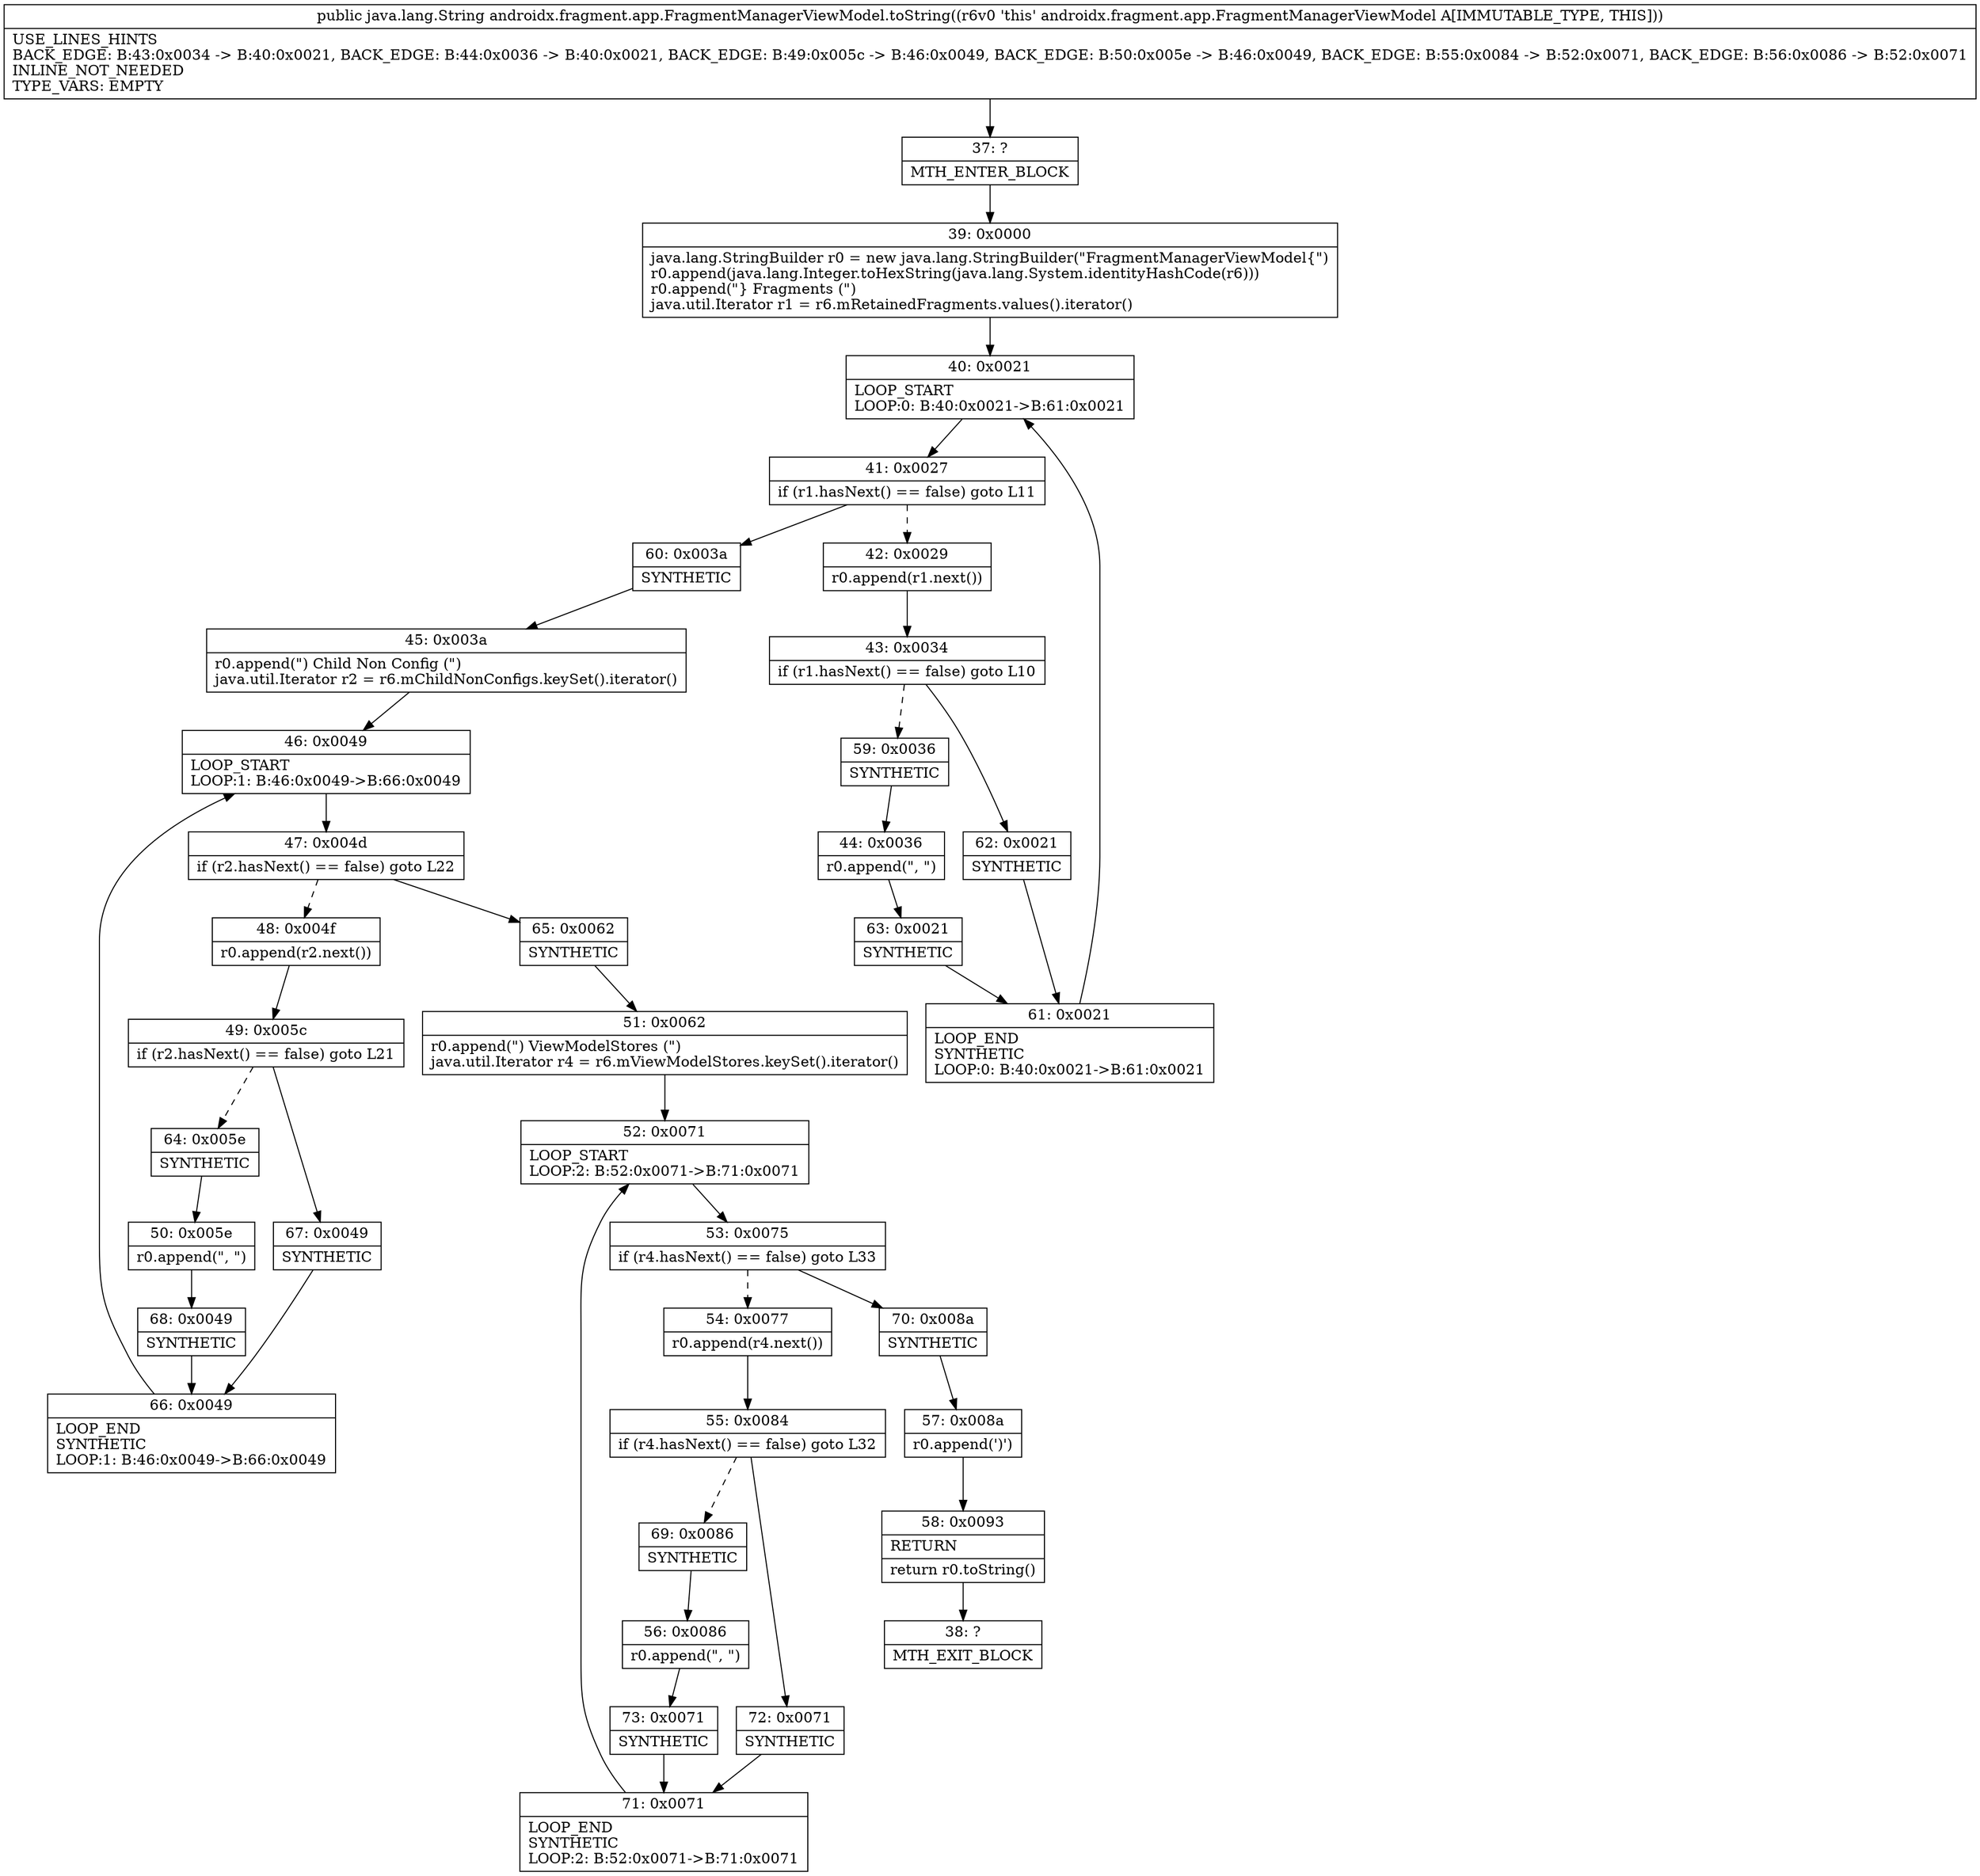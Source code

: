 digraph "CFG forandroidx.fragment.app.FragmentManagerViewModel.toString()Ljava\/lang\/String;" {
Node_37 [shape=record,label="{37\:\ ?|MTH_ENTER_BLOCK\l}"];
Node_39 [shape=record,label="{39\:\ 0x0000|java.lang.StringBuilder r0 = new java.lang.StringBuilder(\"FragmentManagerViewModel\{\")\lr0.append(java.lang.Integer.toHexString(java.lang.System.identityHashCode(r6)))\lr0.append(\"\} Fragments (\")\ljava.util.Iterator r1 = r6.mRetainedFragments.values().iterator()\l}"];
Node_40 [shape=record,label="{40\:\ 0x0021|LOOP_START\lLOOP:0: B:40:0x0021\-\>B:61:0x0021\l}"];
Node_41 [shape=record,label="{41\:\ 0x0027|if (r1.hasNext() == false) goto L11\l}"];
Node_42 [shape=record,label="{42\:\ 0x0029|r0.append(r1.next())\l}"];
Node_43 [shape=record,label="{43\:\ 0x0034|if (r1.hasNext() == false) goto L10\l}"];
Node_59 [shape=record,label="{59\:\ 0x0036|SYNTHETIC\l}"];
Node_44 [shape=record,label="{44\:\ 0x0036|r0.append(\", \")\l}"];
Node_63 [shape=record,label="{63\:\ 0x0021|SYNTHETIC\l}"];
Node_61 [shape=record,label="{61\:\ 0x0021|LOOP_END\lSYNTHETIC\lLOOP:0: B:40:0x0021\-\>B:61:0x0021\l}"];
Node_62 [shape=record,label="{62\:\ 0x0021|SYNTHETIC\l}"];
Node_60 [shape=record,label="{60\:\ 0x003a|SYNTHETIC\l}"];
Node_45 [shape=record,label="{45\:\ 0x003a|r0.append(\") Child Non Config (\")\ljava.util.Iterator r2 = r6.mChildNonConfigs.keySet().iterator()\l}"];
Node_46 [shape=record,label="{46\:\ 0x0049|LOOP_START\lLOOP:1: B:46:0x0049\-\>B:66:0x0049\l}"];
Node_47 [shape=record,label="{47\:\ 0x004d|if (r2.hasNext() == false) goto L22\l}"];
Node_48 [shape=record,label="{48\:\ 0x004f|r0.append(r2.next())\l}"];
Node_49 [shape=record,label="{49\:\ 0x005c|if (r2.hasNext() == false) goto L21\l}"];
Node_64 [shape=record,label="{64\:\ 0x005e|SYNTHETIC\l}"];
Node_50 [shape=record,label="{50\:\ 0x005e|r0.append(\", \")\l}"];
Node_68 [shape=record,label="{68\:\ 0x0049|SYNTHETIC\l}"];
Node_66 [shape=record,label="{66\:\ 0x0049|LOOP_END\lSYNTHETIC\lLOOP:1: B:46:0x0049\-\>B:66:0x0049\l}"];
Node_67 [shape=record,label="{67\:\ 0x0049|SYNTHETIC\l}"];
Node_65 [shape=record,label="{65\:\ 0x0062|SYNTHETIC\l}"];
Node_51 [shape=record,label="{51\:\ 0x0062|r0.append(\") ViewModelStores (\")\ljava.util.Iterator r4 = r6.mViewModelStores.keySet().iterator()\l}"];
Node_52 [shape=record,label="{52\:\ 0x0071|LOOP_START\lLOOP:2: B:52:0x0071\-\>B:71:0x0071\l}"];
Node_53 [shape=record,label="{53\:\ 0x0075|if (r4.hasNext() == false) goto L33\l}"];
Node_54 [shape=record,label="{54\:\ 0x0077|r0.append(r4.next())\l}"];
Node_55 [shape=record,label="{55\:\ 0x0084|if (r4.hasNext() == false) goto L32\l}"];
Node_69 [shape=record,label="{69\:\ 0x0086|SYNTHETIC\l}"];
Node_56 [shape=record,label="{56\:\ 0x0086|r0.append(\", \")\l}"];
Node_73 [shape=record,label="{73\:\ 0x0071|SYNTHETIC\l}"];
Node_71 [shape=record,label="{71\:\ 0x0071|LOOP_END\lSYNTHETIC\lLOOP:2: B:52:0x0071\-\>B:71:0x0071\l}"];
Node_72 [shape=record,label="{72\:\ 0x0071|SYNTHETIC\l}"];
Node_70 [shape=record,label="{70\:\ 0x008a|SYNTHETIC\l}"];
Node_57 [shape=record,label="{57\:\ 0x008a|r0.append(')')\l}"];
Node_58 [shape=record,label="{58\:\ 0x0093|RETURN\l|return r0.toString()\l}"];
Node_38 [shape=record,label="{38\:\ ?|MTH_EXIT_BLOCK\l}"];
MethodNode[shape=record,label="{public java.lang.String androidx.fragment.app.FragmentManagerViewModel.toString((r6v0 'this' androidx.fragment.app.FragmentManagerViewModel A[IMMUTABLE_TYPE, THIS]))  | USE_LINES_HINTS\lBACK_EDGE: B:43:0x0034 \-\> B:40:0x0021, BACK_EDGE: B:44:0x0036 \-\> B:40:0x0021, BACK_EDGE: B:49:0x005c \-\> B:46:0x0049, BACK_EDGE: B:50:0x005e \-\> B:46:0x0049, BACK_EDGE: B:55:0x0084 \-\> B:52:0x0071, BACK_EDGE: B:56:0x0086 \-\> B:52:0x0071\lINLINE_NOT_NEEDED\lTYPE_VARS: EMPTY\l}"];
MethodNode -> Node_37;Node_37 -> Node_39;
Node_39 -> Node_40;
Node_40 -> Node_41;
Node_41 -> Node_42[style=dashed];
Node_41 -> Node_60;
Node_42 -> Node_43;
Node_43 -> Node_59[style=dashed];
Node_43 -> Node_62;
Node_59 -> Node_44;
Node_44 -> Node_63;
Node_63 -> Node_61;
Node_61 -> Node_40;
Node_62 -> Node_61;
Node_60 -> Node_45;
Node_45 -> Node_46;
Node_46 -> Node_47;
Node_47 -> Node_48[style=dashed];
Node_47 -> Node_65;
Node_48 -> Node_49;
Node_49 -> Node_64[style=dashed];
Node_49 -> Node_67;
Node_64 -> Node_50;
Node_50 -> Node_68;
Node_68 -> Node_66;
Node_66 -> Node_46;
Node_67 -> Node_66;
Node_65 -> Node_51;
Node_51 -> Node_52;
Node_52 -> Node_53;
Node_53 -> Node_54[style=dashed];
Node_53 -> Node_70;
Node_54 -> Node_55;
Node_55 -> Node_69[style=dashed];
Node_55 -> Node_72;
Node_69 -> Node_56;
Node_56 -> Node_73;
Node_73 -> Node_71;
Node_71 -> Node_52;
Node_72 -> Node_71;
Node_70 -> Node_57;
Node_57 -> Node_58;
Node_58 -> Node_38;
}

